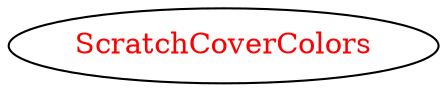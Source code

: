 digraph dependencyGraph {
 concentrate=true;
 ranksep="2.0";
 rankdir="LR"; 
 splines="ortho";
"ScratchCoverColors" [fontcolor="red"];
}
